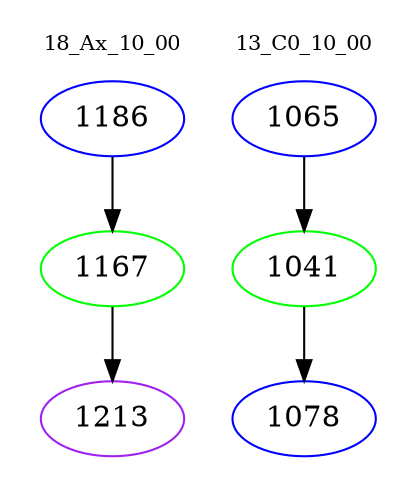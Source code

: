 digraph{
subgraph cluster_0 {
color = white
label = "18_Ax_10_00";
fontsize=10;
T0_1186 [label="1186", color="blue"]
T0_1186 -> T0_1167 [color="black"]
T0_1167 [label="1167", color="green"]
T0_1167 -> T0_1213 [color="black"]
T0_1213 [label="1213", color="purple"]
}
subgraph cluster_1 {
color = white
label = "13_C0_10_00";
fontsize=10;
T1_1065 [label="1065", color="blue"]
T1_1065 -> T1_1041 [color="black"]
T1_1041 [label="1041", color="green"]
T1_1041 -> T1_1078 [color="black"]
T1_1078 [label="1078", color="blue"]
}
}
